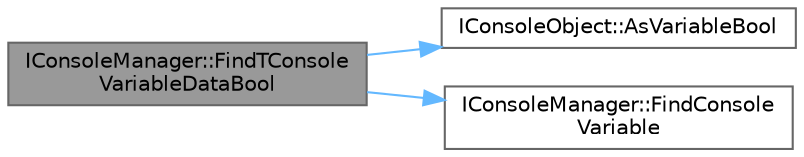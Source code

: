 digraph "IConsoleManager::FindTConsoleVariableDataBool"
{
 // INTERACTIVE_SVG=YES
 // LATEX_PDF_SIZE
  bgcolor="transparent";
  edge [fontname=Helvetica,fontsize=10,labelfontname=Helvetica,labelfontsize=10];
  node [fontname=Helvetica,fontsize=10,shape=box,height=0.2,width=0.4];
  rankdir="LR";
  Node1 [id="Node000001",label="IConsoleManager::FindTConsole\lVariableDataBool",height=0.2,width=0.4,color="gray40", fillcolor="grey60", style="filled", fontcolor="black",tooltip="Find a typed console variable (faster access to the value, no virtual function call)"];
  Node1 -> Node2 [id="edge1_Node000001_Node000002",color="steelblue1",style="solid",tooltip=" "];
  Node2 [id="Node000002",label="IConsoleObject::AsVariableBool",height=0.2,width=0.4,color="grey40", fillcolor="white", style="filled",URL="$d7/d0d/classIConsoleObject.html#a36b587db515d57f98630d1bf2779ee2e",tooltip=" "];
  Node1 -> Node3 [id="edge2_Node000001_Node000003",color="steelblue1",style="solid",tooltip=" "];
  Node3 [id="Node000003",label="IConsoleManager::FindConsole\lVariable",height=0.2,width=0.4,color="grey40", fillcolor="white", style="filled",URL="$d5/d29/structIConsoleManager.html#a1a6ddb4f1cd55fcabb191a3da9cbf42f",tooltip="Find a console variable."];
}
